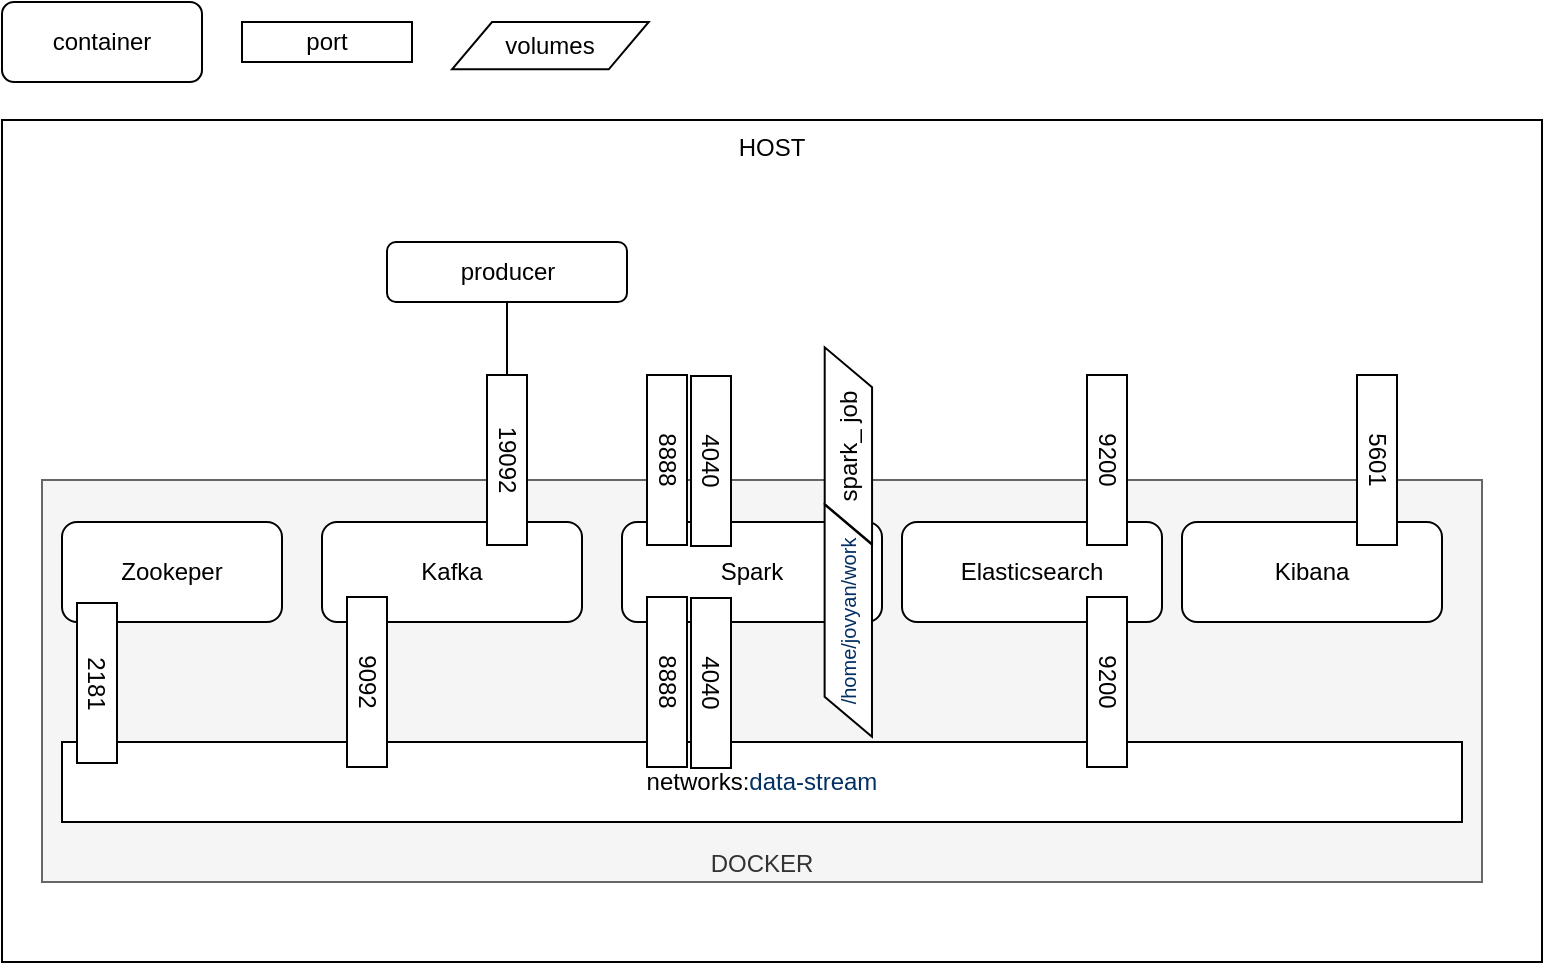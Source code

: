 <mxfile version="12.4.2" type="device" pages="2"><diagram id="hqPL9mJ7Xc_OZx-hZxUy" name="b/w"><mxGraphModel dx="1773" dy="680" grid="1" gridSize="10" guides="1" tooltips="1" connect="1" arrows="1" fold="1" page="1" pageScale="1" pageWidth="827" pageHeight="1169" math="0" shadow="0"><root><mxCell id="0"/><mxCell id="1" parent="0"/><mxCell id="eXLL-9SOIymAhPsPrFIF-40" value="HOST" style="rounded=0;whiteSpace=wrap;html=1;verticalAlign=top;" parent="1" vertex="1"><mxGeometry x="-810" y="219" width="770" height="421" as="geometry"/></mxCell><mxCell id="eXLL-9SOIymAhPsPrFIF-39" value="DOCKER" style="rounded=0;whiteSpace=wrap;html=1;fillColor=#f5f5f5;strokeColor=#666666;fontColor=#333333;verticalAlign=bottom;" parent="1" vertex="1"><mxGeometry x="-790" y="399" width="720" height="201" as="geometry"/></mxCell><mxCell id="eXLL-9SOIymAhPsPrFIF-8" value="networks:&lt;span style=&quot;color: rgb(3 , 47 , 98) ; font-family: , &amp;#34;consolas&amp;#34; , &amp;#34;liberation mono&amp;#34; , &amp;#34;menlo&amp;#34; , monospace ; background-color: rgb(255 , 255 , 255)&quot;&gt;data-stream&lt;/span&gt;" style="rounded=0;whiteSpace=wrap;html=1;rotation=0;" parent="1" vertex="1"><mxGeometry x="-780" y="530" width="700" height="40" as="geometry"/></mxCell><mxCell id="eXLL-9SOIymAhPsPrFIF-3" value="Kafka" style="rounded=1;whiteSpace=wrap;html=1;" parent="1" vertex="1"><mxGeometry x="-650" y="420" width="130" height="50" as="geometry"/></mxCell><mxCell id="eXLL-9SOIymAhPsPrFIF-4" value="Zookeper" style="rounded=1;whiteSpace=wrap;html=1;" parent="1" vertex="1"><mxGeometry x="-780" y="420" width="110" height="50" as="geometry"/></mxCell><mxCell id="eXLL-9SOIymAhPsPrFIF-5" value="Spark" style="rounded=1;whiteSpace=wrap;html=1;" parent="1" vertex="1"><mxGeometry x="-500" y="420" width="130" height="50" as="geometry"/></mxCell><mxCell id="eXLL-9SOIymAhPsPrFIF-6" value="Elasticsearch" style="rounded=1;whiteSpace=wrap;html=1;" parent="1" vertex="1"><mxGeometry x="-360" y="420" width="130" height="50" as="geometry"/></mxCell><mxCell id="eXLL-9SOIymAhPsPrFIF-17" value="Kibana" style="rounded=1;whiteSpace=wrap;html=1;" parent="1" vertex="1"><mxGeometry x="-220" y="420" width="130" height="50" as="geometry"/></mxCell><mxCell id="eXLL-9SOIymAhPsPrFIF-26" value="9092" style="rounded=0;whiteSpace=wrap;html=1;rotation=90;" parent="1" vertex="1"><mxGeometry x="-670" y="490" width="85" height="20" as="geometry"/></mxCell><mxCell id="eXLL-9SOIymAhPsPrFIF-27" value="2181" style="rounded=0;whiteSpace=wrap;html=1;rotation=90;" parent="1" vertex="1"><mxGeometry x="-802.5" y="490.5" width="80" height="20" as="geometry"/></mxCell><mxCell id="eXLL-9SOIymAhPsPrFIF-30" value="19092" style="rounded=0;whiteSpace=wrap;html=1;rotation=90;" parent="1" vertex="1"><mxGeometry x="-600" y="379" width="85" height="20" as="geometry"/></mxCell><mxCell id="eXLL-9SOIymAhPsPrFIF-31" value="4040" style="rounded=0;whiteSpace=wrap;html=1;rotation=90;" parent="1" vertex="1"><mxGeometry x="-498" y="379.5" width="85" height="20" as="geometry"/></mxCell><mxCell id="eXLL-9SOIymAhPsPrFIF-32" value="9200" style="rounded=0;whiteSpace=wrap;html=1;rotation=90;" parent="1" vertex="1"><mxGeometry x="-300" y="379" width="85" height="20" as="geometry"/></mxCell><mxCell id="eXLL-9SOIymAhPsPrFIF-33" value="5601" style="rounded=0;whiteSpace=wrap;html=1;rotation=90;" parent="1" vertex="1"><mxGeometry x="-165" y="379" width="85" height="20" as="geometry"/></mxCell><mxCell id="eXLL-9SOIymAhPsPrFIF-34" value="9200" style="rounded=0;whiteSpace=wrap;html=1;rotation=90;" parent="1" vertex="1"><mxGeometry x="-300" y="490" width="85" height="20" as="geometry"/></mxCell><mxCell id="eXLL-9SOIymAhPsPrFIF-36" value="8888" style="rounded=0;whiteSpace=wrap;html=1;rotation=90;" parent="1" vertex="1"><mxGeometry x="-520" y="379" width="85" height="20" as="geometry"/></mxCell><mxCell id="eXLL-9SOIymAhPsPrFIF-37" value="4040" style="rounded=0;whiteSpace=wrap;html=1;rotation=90;" parent="1" vertex="1"><mxGeometry x="-498" y="490.5" width="85" height="20" as="geometry"/></mxCell><mxCell id="eXLL-9SOIymAhPsPrFIF-38" value="8888" style="rounded=0;whiteSpace=wrap;html=1;rotation=90;" parent="1" vertex="1"><mxGeometry x="-520" y="490" width="85" height="20" as="geometry"/></mxCell><mxCell id="eXLL-9SOIymAhPsPrFIF-41" value="spark_ job" style="shape=parallelogram;perimeter=parallelogramPerimeter;whiteSpace=wrap;html=1;fixedSize=1;rotation=-90;" parent="1" vertex="1"><mxGeometry x="-436" y="370" width="98.38" height="23.68" as="geometry"/></mxCell><mxCell id="eXLL-9SOIymAhPsPrFIF-44" style="edgeStyle=orthogonalEdgeStyle;rounded=0;orthogonalLoop=1;jettySize=auto;html=1;endArrow=none;endFill=0;" parent="1" source="eXLL-9SOIymAhPsPrFIF-43" target="eXLL-9SOIymAhPsPrFIF-30" edge="1"><mxGeometry relative="1" as="geometry"/></mxCell><mxCell id="eXLL-9SOIymAhPsPrFIF-43" value="producer" style="rounded=1;whiteSpace=wrap;html=1;" parent="1" vertex="1"><mxGeometry x="-617.5" y="280" width="120" height="30" as="geometry"/></mxCell><mxCell id="eXLL-9SOIymAhPsPrFIF-46" value="container" style="rounded=1;whiteSpace=wrap;html=1;" parent="1" vertex="1"><mxGeometry x="-810" y="160" width="100" height="40" as="geometry"/></mxCell><mxCell id="eXLL-9SOIymAhPsPrFIF-47" value="port" style="rounded=0;whiteSpace=wrap;html=1;rotation=0;" parent="1" vertex="1"><mxGeometry x="-690" y="170" width="85" height="20" as="geometry"/></mxCell><mxCell id="eXLL-9SOIymAhPsPrFIF-48" value="volumes" style="shape=parallelogram;perimeter=parallelogramPerimeter;whiteSpace=wrap;html=1;fixedSize=1;rotation=0;" parent="1" vertex="1"><mxGeometry x="-585" y="170" width="98.38" height="23.68" as="geometry"/></mxCell><mxCell id="eXLL-9SOIymAhPsPrFIF-49" value="&lt;span style=&quot;color: rgb(3 , 47 , 98) ; font-family: , &amp;#34;consolas&amp;#34; , &amp;#34;liberation mono&amp;#34; , &amp;#34;menlo&amp;#34; , monospace&quot;&gt;&lt;font style=&quot;font-size: 10px&quot;&gt;/home/jovyan/work &lt;/font&gt;&lt;/span&gt;" style="shape=parallelogram;perimeter=parallelogramPerimeter;whiteSpace=wrap;html=1;fixedSize=1;rotation=-90;" parent="1" vertex="1"><mxGeometry x="-444.87" y="457.49" width="116.04" height="23.68" as="geometry"/></mxCell></root></mxGraphModel></diagram><diagram id="oM7IzvFOYbj4SfS2VHX_" name="fancy"><mxGraphModel dx="946" dy="680" grid="1" gridSize="10" guides="1" tooltips="1" connect="1" arrows="1" fold="1" page="1" pageScale="1" pageWidth="827" pageHeight="1169" math="0" shadow="0"><root><mxCell id="yD2OeiRJO13urj_iWbIj-0"/><mxCell id="yD2OeiRJO13urj_iWbIj-1" parent="yD2OeiRJO13urj_iWbIj-0"/><mxCell id="yD2OeiRJO13urj_iWbIj-41" value="" style="rounded=0;whiteSpace=wrap;html=1;glass=0;sketch=0;strokeWidth=4;fillColor=none;" parent="yD2OeiRJO13urj_iWbIj-1" vertex="1"><mxGeometry x="110" y="77" width="700" height="410" as="geometry"/></mxCell><mxCell id="yD2OeiRJO13urj_iWbIj-61" style="edgeStyle=none;rounded=0;sketch=1;orthogonalLoop=1;jettySize=auto;html=1;entryX=0.75;entryY=1;entryDx=0;entryDy=0;endArrow=none;endFill=0;strokeWidth=1;fontSize=15;fontColor=#FFB570;exitX=0.869;exitY=0.162;exitDx=0;exitDy=0;fillColor=#ffe6cc;strokeColor=#d79b00;exitPerimeter=0;" parent="yD2OeiRJO13urj_iWbIj-1" source="yD2OeiRJO13urj_iWbIj-35" target="yD2OeiRJO13urj_iWbIj-56" edge="1"><mxGeometry relative="1" as="geometry"><mxPoint x="750.0" y="250.0" as="sourcePoint"/><mxPoint x="680" y="250.0" as="targetPoint"/></mxGeometry></mxCell><mxCell id="yD2OeiRJO13urj_iWbIj-26" value="" style="rounded=0;whiteSpace=wrap;html=1;perimeterSpacing=0;strokeWidth=1;sketch=1;verticalAlign=top;fillColor=none;strokeColor=#FFB570;comic=1;" parent="yD2OeiRJO13urj_iWbIj-1" vertex="1"><mxGeometry x="663" y="310" width="120" height="140" as="geometry"/></mxCell><mxCell id="yD2OeiRJO13urj_iWbIj-25" value="" style="rounded=0;whiteSpace=wrap;html=1;perimeterSpacing=0;strokeWidth=1;sketch=1;verticalAlign=top;fillColor=none;strokeColor=#FFB570;comic=1;" parent="yD2OeiRJO13urj_iWbIj-1" vertex="1"><mxGeometry x="510" y="310" width="120" height="140" as="geometry"/></mxCell><mxCell id="yD2OeiRJO13urj_iWbIj-24" value="" style="rounded=0;whiteSpace=wrap;html=1;perimeterSpacing=0;strokeWidth=1;sketch=1;verticalAlign=top;fillColor=none;strokeColor=#FFB570;comic=1;" parent="yD2OeiRJO13urj_iWbIj-1" vertex="1"><mxGeometry x="340" y="310" width="120" height="140" as="geometry"/></mxCell><mxCell id="yD2OeiRJO13urj_iWbIj-28" style="edgeStyle=orthogonalEdgeStyle;rounded=0;sketch=1;orthogonalLoop=1;jettySize=auto;html=1;entryX=0.5;entryY=1;entryDx=0;entryDy=0;strokeWidth=1;exitX=0.5;exitY=1;exitDx=0;exitDy=0;" parent="yD2OeiRJO13urj_iWbIj-1" source="yD2OeiRJO13urj_iWbIj-2" target="yD2OeiRJO13urj_iWbIj-15" edge="1"><mxGeometry relative="1" as="geometry"/></mxCell><mxCell id="yD2OeiRJO13urj_iWbIj-2" value="Host&lt;br&gt;process&lt;br&gt;(producer)" style="rounded=0;whiteSpace=wrap;html=1;sketch=1;glass=0;verticalAlign=top;" parent="yD2OeiRJO13urj_iWbIj-1" vertex="1"><mxGeometry x="130" y="320" width="100" height="120" as="geometry"/></mxCell><mxCell id="yD2OeiRJO13urj_iWbIj-4" value="kafka" style="rounded=0;whiteSpace=wrap;html=1;perimeterSpacing=0;strokeWidth=1;sketch=1;verticalAlign=top;" parent="yD2OeiRJO13urj_iWbIj-1" vertex="1"><mxGeometry x="350" y="320" width="100" height="120" as="geometry"/></mxCell><mxCell id="yD2OeiRJO13urj_iWbIj-7" value="elastic" style="rounded=0;whiteSpace=wrap;html=1;perimeterSpacing=0;strokeWidth=1;sketch=1;verticalAlign=top;" parent="yD2OeiRJO13urj_iWbIj-1" vertex="1"><mxGeometry x="520" y="320" width="100" height="120" as="geometry"/></mxCell><mxCell id="yD2OeiRJO13urj_iWbIj-9" value="kibana" style="rounded=0;whiteSpace=wrap;html=1;perimeterSpacing=0;strokeWidth=1;sketch=1;verticalAlign=top;" parent="yD2OeiRJO13urj_iWbIj-1" vertex="1"><mxGeometry x="670" y="320" width="100" height="120" as="geometry"/></mxCell><mxCell id="yD2OeiRJO13urj_iWbIj-27" style="edgeStyle=orthogonalEdgeStyle;rounded=0;sketch=1;orthogonalLoop=1;jettySize=auto;html=1;strokeWidth=1;exitX=0;exitY=0.5;exitDx=0;exitDy=0;fillColor=#ffe6cc;strokeColor=#d79b00;endArrow=none;endFill=0;" parent="yD2OeiRJO13urj_iWbIj-1" source="yD2OeiRJO13urj_iWbIj-10" target="yD2OeiRJO13urj_iWbIj-14" edge="1"><mxGeometry relative="1" as="geometry"><Array as="points"><mxPoint x="293" y="410"/></Array></mxGeometry></mxCell><mxCell id="yD2OeiRJO13urj_iWbIj-10" value="advertised.listener&lt;br&gt;&lt;b&gt;localhost:19092&lt;/b&gt;" style="rounded=0;whiteSpace=wrap;html=1;glass=0;sketch=0;strokeColor=#6c8ebf;strokeWidth=1;fillColor=#dae8fc;" parent="yD2OeiRJO13urj_iWbIj-1" vertex="1"><mxGeometry x="310" y="390" width="120" height="40" as="geometry"/></mxCell><mxCell id="yD2OeiRJO13urj_iWbIj-37" style="edgeStyle=orthogonalEdgeStyle;rounded=0;sketch=1;orthogonalLoop=1;jettySize=auto;html=1;entryX=0;entryY=0.5;entryDx=0;entryDy=0;strokeWidth=1;exitX=0;exitY=0.5;exitDx=0;exitDy=0;fillColor=#ffe6cc;strokeColor=#d79b00;endArrow=none;endFill=0;" parent="yD2OeiRJO13urj_iWbIj-1" source="yD2OeiRJO13urj_iWbIj-13" target="yD2OeiRJO13urj_iWbIj-35" edge="1"><mxGeometry relative="1" as="geometry"/></mxCell><mxCell id="yD2OeiRJO13urj_iWbIj-13" value="advertised.listener&lt;br&gt;&lt;b&gt;kafka:9092&lt;/b&gt;" style="rounded=0;whiteSpace=wrap;html=1;glass=0;sketch=0;strokeColor=#6c8ebf;strokeWidth=1;fillColor=#dae8fc;" parent="yD2OeiRJO13urj_iWbIj-1" vertex="1"><mxGeometry x="310" y="347" width="120" height="40" as="geometry"/></mxCell><mxCell id="yD2OeiRJO13urj_iWbIj-14" value="19092" style="rounded=0;whiteSpace=wrap;html=1;glass=0;sketch=0;strokeColor=#d79b00;strokeWidth=1;fillColor=#ffe6cc;comic=1;" parent="yD2OeiRJO13urj_iWbIj-1" vertex="1"><mxGeometry x="260" y="467" width="66" height="20" as="geometry"/></mxCell><mxCell id="yD2OeiRJO13urj_iWbIj-15" value="19092" style="rounded=0;whiteSpace=wrap;html=1;glass=0;sketch=0;strokeColor=#6c8ebf;strokeWidth=1;fillColor=#dae8fc;" parent="yD2OeiRJO13urj_iWbIj-1" vertex="1"><mxGeometry x="260" y="487" width="66" height="20" as="geometry"/></mxCell><mxCell id="yD2OeiRJO13urj_iWbIj-17" value="9200" style="rounded=0;whiteSpace=wrap;html=1;glass=0;sketch=0;strokeColor=#6c8ebf;strokeWidth=1;fillColor=#dae8fc;" parent="yD2OeiRJO13urj_iWbIj-1" vertex="1"><mxGeometry x="475" y="487" width="66" height="20" as="geometry"/></mxCell><mxCell id="yD2OeiRJO13urj_iWbIj-19" value="5601" style="rounded=0;whiteSpace=wrap;html=1;glass=0;sketch=0;strokeColor=#6c8ebf;strokeWidth=1;fillColor=#dae8fc;" parent="yD2OeiRJO13urj_iWbIj-1" vertex="1"><mxGeometry x="640" y="487" width="66" height="20" as="geometry"/></mxCell><mxCell id="yD2OeiRJO13urj_iWbIj-31" value="" style="rounded=0;whiteSpace=wrap;html=1;perimeterSpacing=0;strokeWidth=1;sketch=1;verticalAlign=top;fillColor=none;strokeColor=#FFB570;comic=1;" parent="yD2OeiRJO13urj_iWbIj-1" vertex="1"><mxGeometry x="377" y="130" width="120" height="140" as="geometry"/></mxCell><mxCell id="yD2OeiRJO13urj_iWbIj-32" value="zookeper" style="rounded=0;whiteSpace=wrap;html=1;perimeterSpacing=0;strokeWidth=1;sketch=1;verticalAlign=top;" parent="yD2OeiRJO13urj_iWbIj-1" vertex="1"><mxGeometry x="387" y="140" width="100" height="120" as="geometry"/></mxCell><mxCell id="yD2OeiRJO13urj_iWbIj-33" value="" style="rounded=0;whiteSpace=wrap;html=1;perimeterSpacing=0;strokeWidth=1;sketch=1;verticalAlign=top;fillColor=none;strokeColor=#FFB570;comic=1;" parent="yD2OeiRJO13urj_iWbIj-1" vertex="1"><mxGeometry x="520" y="130" width="120" height="140" as="geometry"/></mxCell><mxCell id="yD2OeiRJO13urj_iWbIj-34" value="spark" style="rounded=0;whiteSpace=wrap;html=1;perimeterSpacing=0;strokeWidth=1;sketch=1;verticalAlign=top;" parent="yD2OeiRJO13urj_iWbIj-1" vertex="1"><mxGeometry x="530" y="140" width="100" height="120" as="geometry"/></mxCell><mxCell id="yD2OeiRJO13urj_iWbIj-35" value="" style="rounded=0;whiteSpace=wrap;html=1;perimeterSpacing=0;strokeWidth=1;sketch=1;verticalAlign=top;fillColor=#ffe6cc;strokeColor=#d79b00;comic=1;" parent="yD2OeiRJO13urj_iWbIj-1" vertex="1"><mxGeometry x="340" y="285" width="360" height="10" as="geometry"/></mxCell><mxCell id="yD2OeiRJO13urj_iWbIj-40" style="rounded=0;sketch=1;orthogonalLoop=1;jettySize=auto;html=1;entryX=0.083;entryY=0.5;entryDx=0;entryDy=0;endArrow=none;endFill=0;strokeWidth=1;exitX=0.25;exitY=1;exitDx=0;exitDy=0;fillColor=#ffe6cc;strokeColor=#d79b00;entryPerimeter=0;" parent="yD2OeiRJO13urj_iWbIj-1" source="yD2OeiRJO13urj_iWbIj-38" target="yD2OeiRJO13urj_iWbIj-35" edge="1"><mxGeometry relative="1" as="geometry"/></mxCell><mxCell id="yD2OeiRJO13urj_iWbIj-38" value="2181" style="rounded=0;whiteSpace=wrap;html=1;glass=0;sketch=0;strokeColor=#6c8ebf;strokeWidth=1;fillColor=#dae8fc;" parent="yD2OeiRJO13urj_iWbIj-1" vertex="1"><mxGeometry x="350" y="230" width="70" height="20" as="geometry"/></mxCell><mxCell id="yD2OeiRJO13urj_iWbIj-43" value="Containers (docker)" style="text;html=1;strokeColor=#d79b00;align=center;verticalAlign=middle;whiteSpace=wrap;rounded=0;glass=0;sketch=1;fontStyle=1;fontSize=15;fontColor=#FFB570;comic=1;" parent="yD2OeiRJO13urj_iWbIj-1" vertex="1"><mxGeometry x="310" y="100" width="400" height="20" as="geometry"/></mxCell><mxCell id="yD2OeiRJO13urj_iWbIj-44" value="Docker host (your machine): 127.0.0.1" style="text;html=1;strokeColor=none;fillColor=none;align=center;verticalAlign=middle;whiteSpace=wrap;rounded=0;glass=0;sketch=0;fontSize=18;fontStyle=1" parent="yD2OeiRJO13urj_iWbIj-1" vertex="1"><mxGeometry x="100" y="50" width="360" height="20" as="geometry"/></mxCell><mxCell id="yD2OeiRJO13urj_iWbIj-47" style="edgeStyle=none;rounded=0;sketch=1;orthogonalLoop=1;jettySize=auto;html=1;entryX=0.423;entryY=1.329;entryDx=0;entryDy=0;entryPerimeter=0;endArrow=none;endFill=0;strokeWidth=1;fontSize=15;fontColor=#FFB570;exitX=0.25;exitY=0;exitDx=0;exitDy=0;fillColor=#ffe6cc;strokeColor=#d79b00;" parent="yD2OeiRJO13urj_iWbIj-1" source="yD2OeiRJO13urj_iWbIj-46" target="yD2OeiRJO13urj_iWbIj-35" edge="1"><mxGeometry relative="1" as="geometry"/></mxCell><mxCell id="yD2OeiRJO13urj_iWbIj-46" value="9200" style="rounded=0;whiteSpace=wrap;html=1;glass=0;sketch=0;strokeColor=#6c8ebf;strokeWidth=1;fillColor=#dae8fc;rotation=0;" parent="yD2OeiRJO13urj_iWbIj-1" vertex="1"><mxGeometry x="475" y="410" width="70" height="20" as="geometry"/></mxCell><mxCell id="yD2OeiRJO13urj_iWbIj-49" value="9200" style="rounded=0;whiteSpace=wrap;html=1;glass=0;sketch=0;strokeColor=#d79b00;strokeWidth=1;fillColor=#ffe6cc;comic=1;" parent="yD2OeiRJO13urj_iWbIj-1" vertex="1"><mxGeometry x="475" y="467" width="66" height="20" as="geometry"/></mxCell><mxCell id="yD2OeiRJO13urj_iWbIj-50" style="edgeStyle=none;rounded=0;sketch=1;orthogonalLoop=1;jettySize=auto;html=1;endArrow=none;endFill=0;strokeWidth=1;fontSize=15;fontColor=#FFB570;exitX=0.25;exitY=0;exitDx=0;exitDy=0;fillColor=#ffe6cc;strokeColor=#d79b00;" parent="yD2OeiRJO13urj_iWbIj-1" source="yD2OeiRJO13urj_iWbIj-49" edge="1"><mxGeometry relative="1" as="geometry"><mxPoint x="502.5" y="420" as="sourcePoint"/><mxPoint x="492" y="430" as="targetPoint"/></mxGeometry></mxCell><mxCell id="yD2OeiRJO13urj_iWbIj-51" value="5601" style="rounded=0;whiteSpace=wrap;html=1;glass=0;sketch=0;strokeColor=#6c8ebf;strokeWidth=1;fillColor=#dae8fc;rotation=0;" parent="yD2OeiRJO13urj_iWbIj-1" vertex="1"><mxGeometry x="640" y="410" width="70" height="20" as="geometry"/></mxCell><mxCell id="yD2OeiRJO13urj_iWbIj-52" value="5601" style="rounded=0;whiteSpace=wrap;html=1;glass=0;sketch=0;strokeColor=#d79b00;strokeWidth=1;fillColor=#ffe6cc;comic=1;" parent="yD2OeiRJO13urj_iWbIj-1" vertex="1"><mxGeometry x="640" y="467" width="66" height="20" as="geometry"/></mxCell><mxCell id="yD2OeiRJO13urj_iWbIj-53" style="edgeStyle=none;rounded=0;sketch=1;orthogonalLoop=1;jettySize=auto;html=1;entryX=0.423;entryY=1.329;entryDx=0;entryDy=0;entryPerimeter=0;endArrow=none;endFill=0;strokeWidth=1;fontSize=15;fontColor=#FFB570;exitX=0.25;exitY=0;exitDx=0;exitDy=0;fillColor=#ffe6cc;strokeColor=#d79b00;" parent="yD2OeiRJO13urj_iWbIj-1" edge="1"><mxGeometry relative="1" as="geometry"><mxPoint x="651.0" y="410" as="sourcePoint"/><mxPoint x="650.78" y="298.29" as="targetPoint"/></mxGeometry></mxCell><mxCell id="yD2OeiRJO13urj_iWbIj-54" style="edgeStyle=none;rounded=0;sketch=1;orthogonalLoop=1;jettySize=auto;html=1;endArrow=none;endFill=0;strokeWidth=1;fontSize=15;fontColor=#FFB570;exitX=0.25;exitY=0;exitDx=0;exitDy=0;fillColor=#ffe6cc;strokeColor=#d79b00;" parent="yD2OeiRJO13urj_iWbIj-1" edge="1"><mxGeometry relative="1" as="geometry"><mxPoint x="650" y="467" as="sourcePoint"/><mxPoint x="650.5" y="430" as="targetPoint"/></mxGeometry></mxCell><mxCell id="yD2OeiRJO13urj_iWbIj-55" value="8888" style="rounded=0;whiteSpace=wrap;html=1;glass=0;sketch=0;strokeColor=#6c8ebf;strokeWidth=1;fillColor=#dae8fc;" parent="yD2OeiRJO13urj_iWbIj-1" vertex="1"><mxGeometry x="600" y="230" width="70" height="20" as="geometry"/></mxCell><mxCell id="yD2OeiRJO13urj_iWbIj-56" value="4040" style="rounded=0;whiteSpace=wrap;html=1;glass=0;sketch=0;strokeColor=#6c8ebf;strokeWidth=1;fillColor=#dae8fc;" parent="yD2OeiRJO13urj_iWbIj-1" vertex="1"><mxGeometry x="600" y="200" width="70" height="20" as="geometry"/></mxCell><mxCell id="yD2OeiRJO13urj_iWbIj-57" value="8888" style="rounded=0;whiteSpace=wrap;html=1;glass=0;sketch=0;strokeColor=#d79b00;strokeWidth=1;fillColor=#ffe6cc;rotation=0;comic=1;" parent="yD2OeiRJO13urj_iWbIj-1" vertex="1"><mxGeometry x="740" y="230" width="70" height="20" as="geometry"/></mxCell><mxCell id="yD2OeiRJO13urj_iWbIj-58" value="4040" style="rounded=0;whiteSpace=wrap;html=1;glass=0;sketch=0;strokeColor=#d79b00;strokeWidth=1;fillColor=#ffe6cc;rotation=0;comic=1;" parent="yD2OeiRJO13urj_iWbIj-1" vertex="1"><mxGeometry x="740" y="200" width="70" height="20" as="geometry"/></mxCell><mxCell id="yD2OeiRJO13urj_iWbIj-59" style="edgeStyle=none;rounded=0;sketch=1;orthogonalLoop=1;jettySize=auto;html=1;entryX=1;entryY=0.5;entryDx=0;entryDy=0;endArrow=none;endFill=0;strokeWidth=1;fontSize=15;fontColor=#FFB570;exitX=0;exitY=0.5;exitDx=0;exitDy=0;fillColor=#ffe6cc;strokeColor=#d79b00;" parent="yD2OeiRJO13urj_iWbIj-1" source="yD2OeiRJO13urj_iWbIj-57" target="yD2OeiRJO13urj_iWbIj-55" edge="1"><mxGeometry relative="1" as="geometry"><mxPoint x="661.0" y="420" as="sourcePoint"/><mxPoint x="660.78" y="308.29" as="targetPoint"/></mxGeometry></mxCell><mxCell id="yD2OeiRJO13urj_iWbIj-60" style="edgeStyle=none;rounded=0;sketch=1;orthogonalLoop=1;jettySize=auto;html=1;entryX=1;entryY=0.5;entryDx=0;entryDy=0;endArrow=none;endFill=0;strokeWidth=1;fontSize=15;fontColor=#FFB570;fillColor=#ffe6cc;strokeColor=#d79b00;" parent="yD2OeiRJO13urj_iWbIj-1" source="yD2OeiRJO13urj_iWbIj-58" target="yD2OeiRJO13urj_iWbIj-56" edge="1"><mxGeometry relative="1" as="geometry"><mxPoint x="750.0" y="250.0" as="sourcePoint"/><mxPoint x="680" y="250.0" as="targetPoint"/></mxGeometry></mxCell><mxCell id="yD2OeiRJO13urj_iWbIj-62" value="4040" style="rounded=0;whiteSpace=wrap;html=1;glass=0;sketch=0;strokeColor=#6c8ebf;strokeWidth=1;fillColor=#dae8fc;" parent="yD2OeiRJO13urj_iWbIj-1" vertex="1"><mxGeometry x="810" y="200" width="62" height="20" as="geometry"/></mxCell><mxCell id="yD2OeiRJO13urj_iWbIj-63" value="8888" style="rounded=0;whiteSpace=wrap;html=1;glass=0;sketch=0;strokeColor=#6c8ebf;strokeWidth=1;fillColor=#dae8fc;" parent="yD2OeiRJO13urj_iWbIj-1" vertex="1"><mxGeometry x="810" y="230" width="62" height="20" as="geometry"/></mxCell><mxCell id="yD2OeiRJO13urj_iWbIj-67" value="spark_job" style="text;html=1;align=center;verticalAlign=middle;whiteSpace=wrap;rounded=0;glass=0;sketch=0;fontSize=15;fontColor=#7EA6E0;" parent="yD2OeiRJO13urj_iWbIj-1" vertex="1"><mxGeometry x="827" y="156" width="80" height="20" as="geometry"/></mxCell><mxCell id="yD2OeiRJO13urj_iWbIj-68" value="" style="pointerEvents=1;shadow=0;dashed=0;html=1;strokeColor=none;fillColor=#505050;labelPosition=center;verticalLabelPosition=bottom;verticalAlign=top;outlineConnect=0;align=center;shape=mxgraph.office.concepts.folder;glass=0;sketch=0;fontSize=15;fontColor=#FFB570;" parent="yD2OeiRJO13urj_iWbIj-1" vertex="1"><mxGeometry x="797" y="150" width="30" height="30" as="geometry"/></mxCell><mxCell id="yD2OeiRJO13urj_iWbIj-74" style="edgeStyle=none;rounded=0;sketch=1;orthogonalLoop=1;jettySize=auto;html=1;endArrow=none;endFill=0;strokeWidth=1;fontSize=15;fontColor=#7EA6E0;" parent="yD2OeiRJO13urj_iWbIj-1" source="yD2OeiRJO13urj_iWbIj-71" target="yD2OeiRJO13urj_iWbIj-68" edge="1"><mxGeometry relative="1" as="geometry"/></mxCell><mxCell id="yD2OeiRJO13urj_iWbIj-71" value="work" style="text;html=1;align=center;verticalAlign=middle;whiteSpace=wrap;rounded=0;glass=0;sketch=1;fontSize=15;strokeColor=#000000;" parent="yD2OeiRJO13urj_iWbIj-1" vertex="1"><mxGeometry x="540" y="170" width="80" height="20" as="geometry"/></mxCell><mxCell id="yD2OeiRJO13urj_iWbIj-76" value="data-stream" style="text;html=1;strokeColor=none;fillColor=none;align=center;verticalAlign=middle;whiteSpace=wrap;rounded=0;glass=0;sketch=1;fontSize=15;fontColor=#FFB570;" parent="yD2OeiRJO13urj_iWbIj-1" vertex="1"><mxGeometry x="697" y="278" width="100" height="20" as="geometry"/></mxCell></root></mxGraphModel></diagram></mxfile>